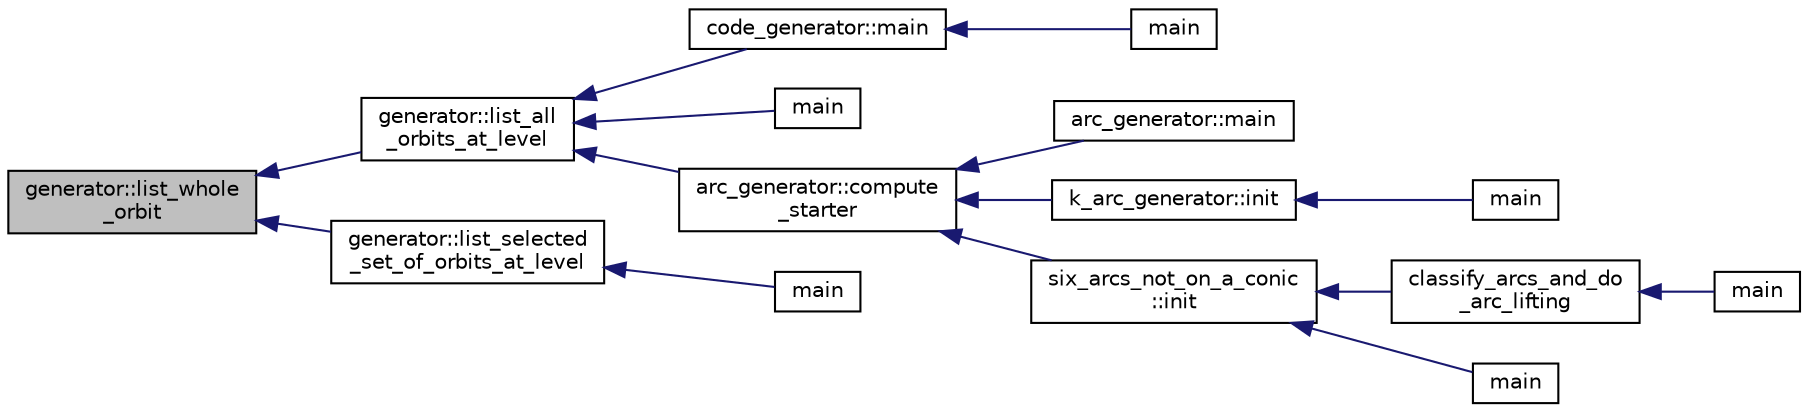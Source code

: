 digraph "generator::list_whole_orbit"
{
  edge [fontname="Helvetica",fontsize="10",labelfontname="Helvetica",labelfontsize="10"];
  node [fontname="Helvetica",fontsize="10",shape=record];
  rankdir="LR";
  Node11976 [label="generator::list_whole\l_orbit",height=0.2,width=0.4,color="black", fillcolor="grey75", style="filled", fontcolor="black"];
  Node11976 -> Node11977 [dir="back",color="midnightblue",fontsize="10",style="solid",fontname="Helvetica"];
  Node11977 [label="generator::list_all\l_orbits_at_level",height=0.2,width=0.4,color="black", fillcolor="white", style="filled",URL="$d7/d73/classgenerator.html#a650880bf92f9f2bf124d4ead2cc01f70"];
  Node11977 -> Node11978 [dir="back",color="midnightblue",fontsize="10",style="solid",fontname="Helvetica"];
  Node11978 [label="code_generator::main",height=0.2,width=0.4,color="black", fillcolor="white", style="filled",URL="$db/d37/classcode__generator.html#ab3cf3a306e4032c2b471ac95321c599f"];
  Node11978 -> Node11979 [dir="back",color="midnightblue",fontsize="10",style="solid",fontname="Helvetica"];
  Node11979 [label="main",height=0.2,width=0.4,color="black", fillcolor="white", style="filled",URL="$d4/d4f/codes_8_c.html#a217dbf8b442f20279ea00b898af96f52"];
  Node11977 -> Node11980 [dir="back",color="midnightblue",fontsize="10",style="solid",fontname="Helvetica"];
  Node11980 [label="main",height=0.2,width=0.4,color="black", fillcolor="white", style="filled",URL="$de/d2d/graph_2graph_8_c.html#a217dbf8b442f20279ea00b898af96f52"];
  Node11977 -> Node11981 [dir="back",color="midnightblue",fontsize="10",style="solid",fontname="Helvetica"];
  Node11981 [label="arc_generator::compute\l_starter",height=0.2,width=0.4,color="black", fillcolor="white", style="filled",URL="$d4/d21/classarc__generator.html#aad1dcec3a1c302e743d574bd1ac857d9"];
  Node11981 -> Node11982 [dir="back",color="midnightblue",fontsize="10",style="solid",fontname="Helvetica"];
  Node11982 [label="arc_generator::main",height=0.2,width=0.4,color="black", fillcolor="white", style="filled",URL="$d4/d21/classarc__generator.html#ad80140b51b165dad1fe6ab232be7829a"];
  Node11981 -> Node11983 [dir="back",color="midnightblue",fontsize="10",style="solid",fontname="Helvetica"];
  Node11983 [label="k_arc_generator::init",height=0.2,width=0.4,color="black", fillcolor="white", style="filled",URL="$d6/dd8/classk__arc__generator.html#a6036d9f52ede9f8ca681505626b5361d"];
  Node11983 -> Node11984 [dir="back",color="midnightblue",fontsize="10",style="solid",fontname="Helvetica"];
  Node11984 [label="main",height=0.2,width=0.4,color="black", fillcolor="white", style="filled",URL="$d6/d01/k__arc__generator__main_8_c.html#a217dbf8b442f20279ea00b898af96f52"];
  Node11981 -> Node11985 [dir="back",color="midnightblue",fontsize="10",style="solid",fontname="Helvetica"];
  Node11985 [label="six_arcs_not_on_a_conic\l::init",height=0.2,width=0.4,color="black", fillcolor="white", style="filled",URL="$d8/de6/classsix__arcs__not__on__a__conic.html#a7a4d5cf8a098488729934cfa8a70944a"];
  Node11985 -> Node11986 [dir="back",color="midnightblue",fontsize="10",style="solid",fontname="Helvetica"];
  Node11986 [label="classify_arcs_and_do\l_arc_lifting",height=0.2,width=0.4,color="black", fillcolor="white", style="filled",URL="$d6/dc3/arc__lifting__main_8_c.html#afdd7be16f16b8c71e9a72fe5f6a0b59c"];
  Node11986 -> Node11987 [dir="back",color="midnightblue",fontsize="10",style="solid",fontname="Helvetica"];
  Node11987 [label="main",height=0.2,width=0.4,color="black", fillcolor="white", style="filled",URL="$d6/dc3/arc__lifting__main_8_c.html#a217dbf8b442f20279ea00b898af96f52"];
  Node11985 -> Node11988 [dir="back",color="midnightblue",fontsize="10",style="solid",fontname="Helvetica"];
  Node11988 [label="main",height=0.2,width=0.4,color="black", fillcolor="white", style="filled",URL="$d2/dfa/create__surface__main_8_c.html#a217dbf8b442f20279ea00b898af96f52"];
  Node11976 -> Node11989 [dir="back",color="midnightblue",fontsize="10",style="solid",fontname="Helvetica"];
  Node11989 [label="generator::list_selected\l_set_of_orbits_at_level",height=0.2,width=0.4,color="black", fillcolor="white", style="filled",URL="$d7/d73/classgenerator.html#a391f8ad3ba736baedd3dd2b7e31a0a62"];
  Node11989 -> Node11990 [dir="back",color="midnightblue",fontsize="10",style="solid",fontname="Helvetica"];
  Node11990 [label="main",height=0.2,width=0.4,color="black", fillcolor="white", style="filled",URL="$da/dd5/subspace__orbits__main_8_c.html#a217dbf8b442f20279ea00b898af96f52"];
}
